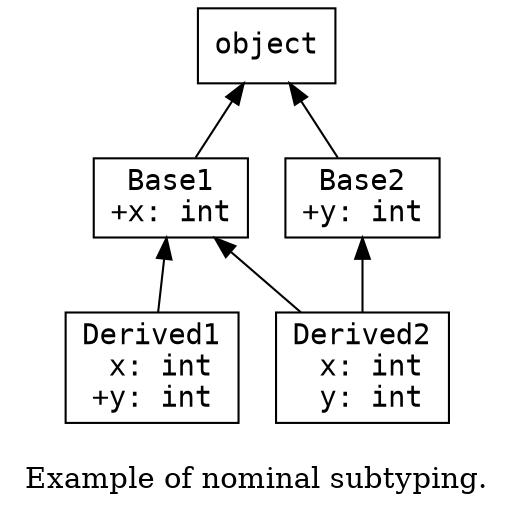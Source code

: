 digraph {
    graph [rankdir = "BT";];
    node [fontname = "consolas"; shape = "rectangle";];
    label = "\nExample of nominal subtyping.";
    
    Base1 [label = "Base1\n+x: int";];
    Base2 [label = "Base2\n+y: int";];
    
    Derived1 [label = "Derived1\n x: int\n+y: int";];
    Derived2 [label = "Derived2\n x: int\n y: int";];
    
    Base1 -> object;
    Base2 -> object;
    Derived1 -> Base1;
    Derived2 -> Base1;
    Derived2 -> Base2;
}